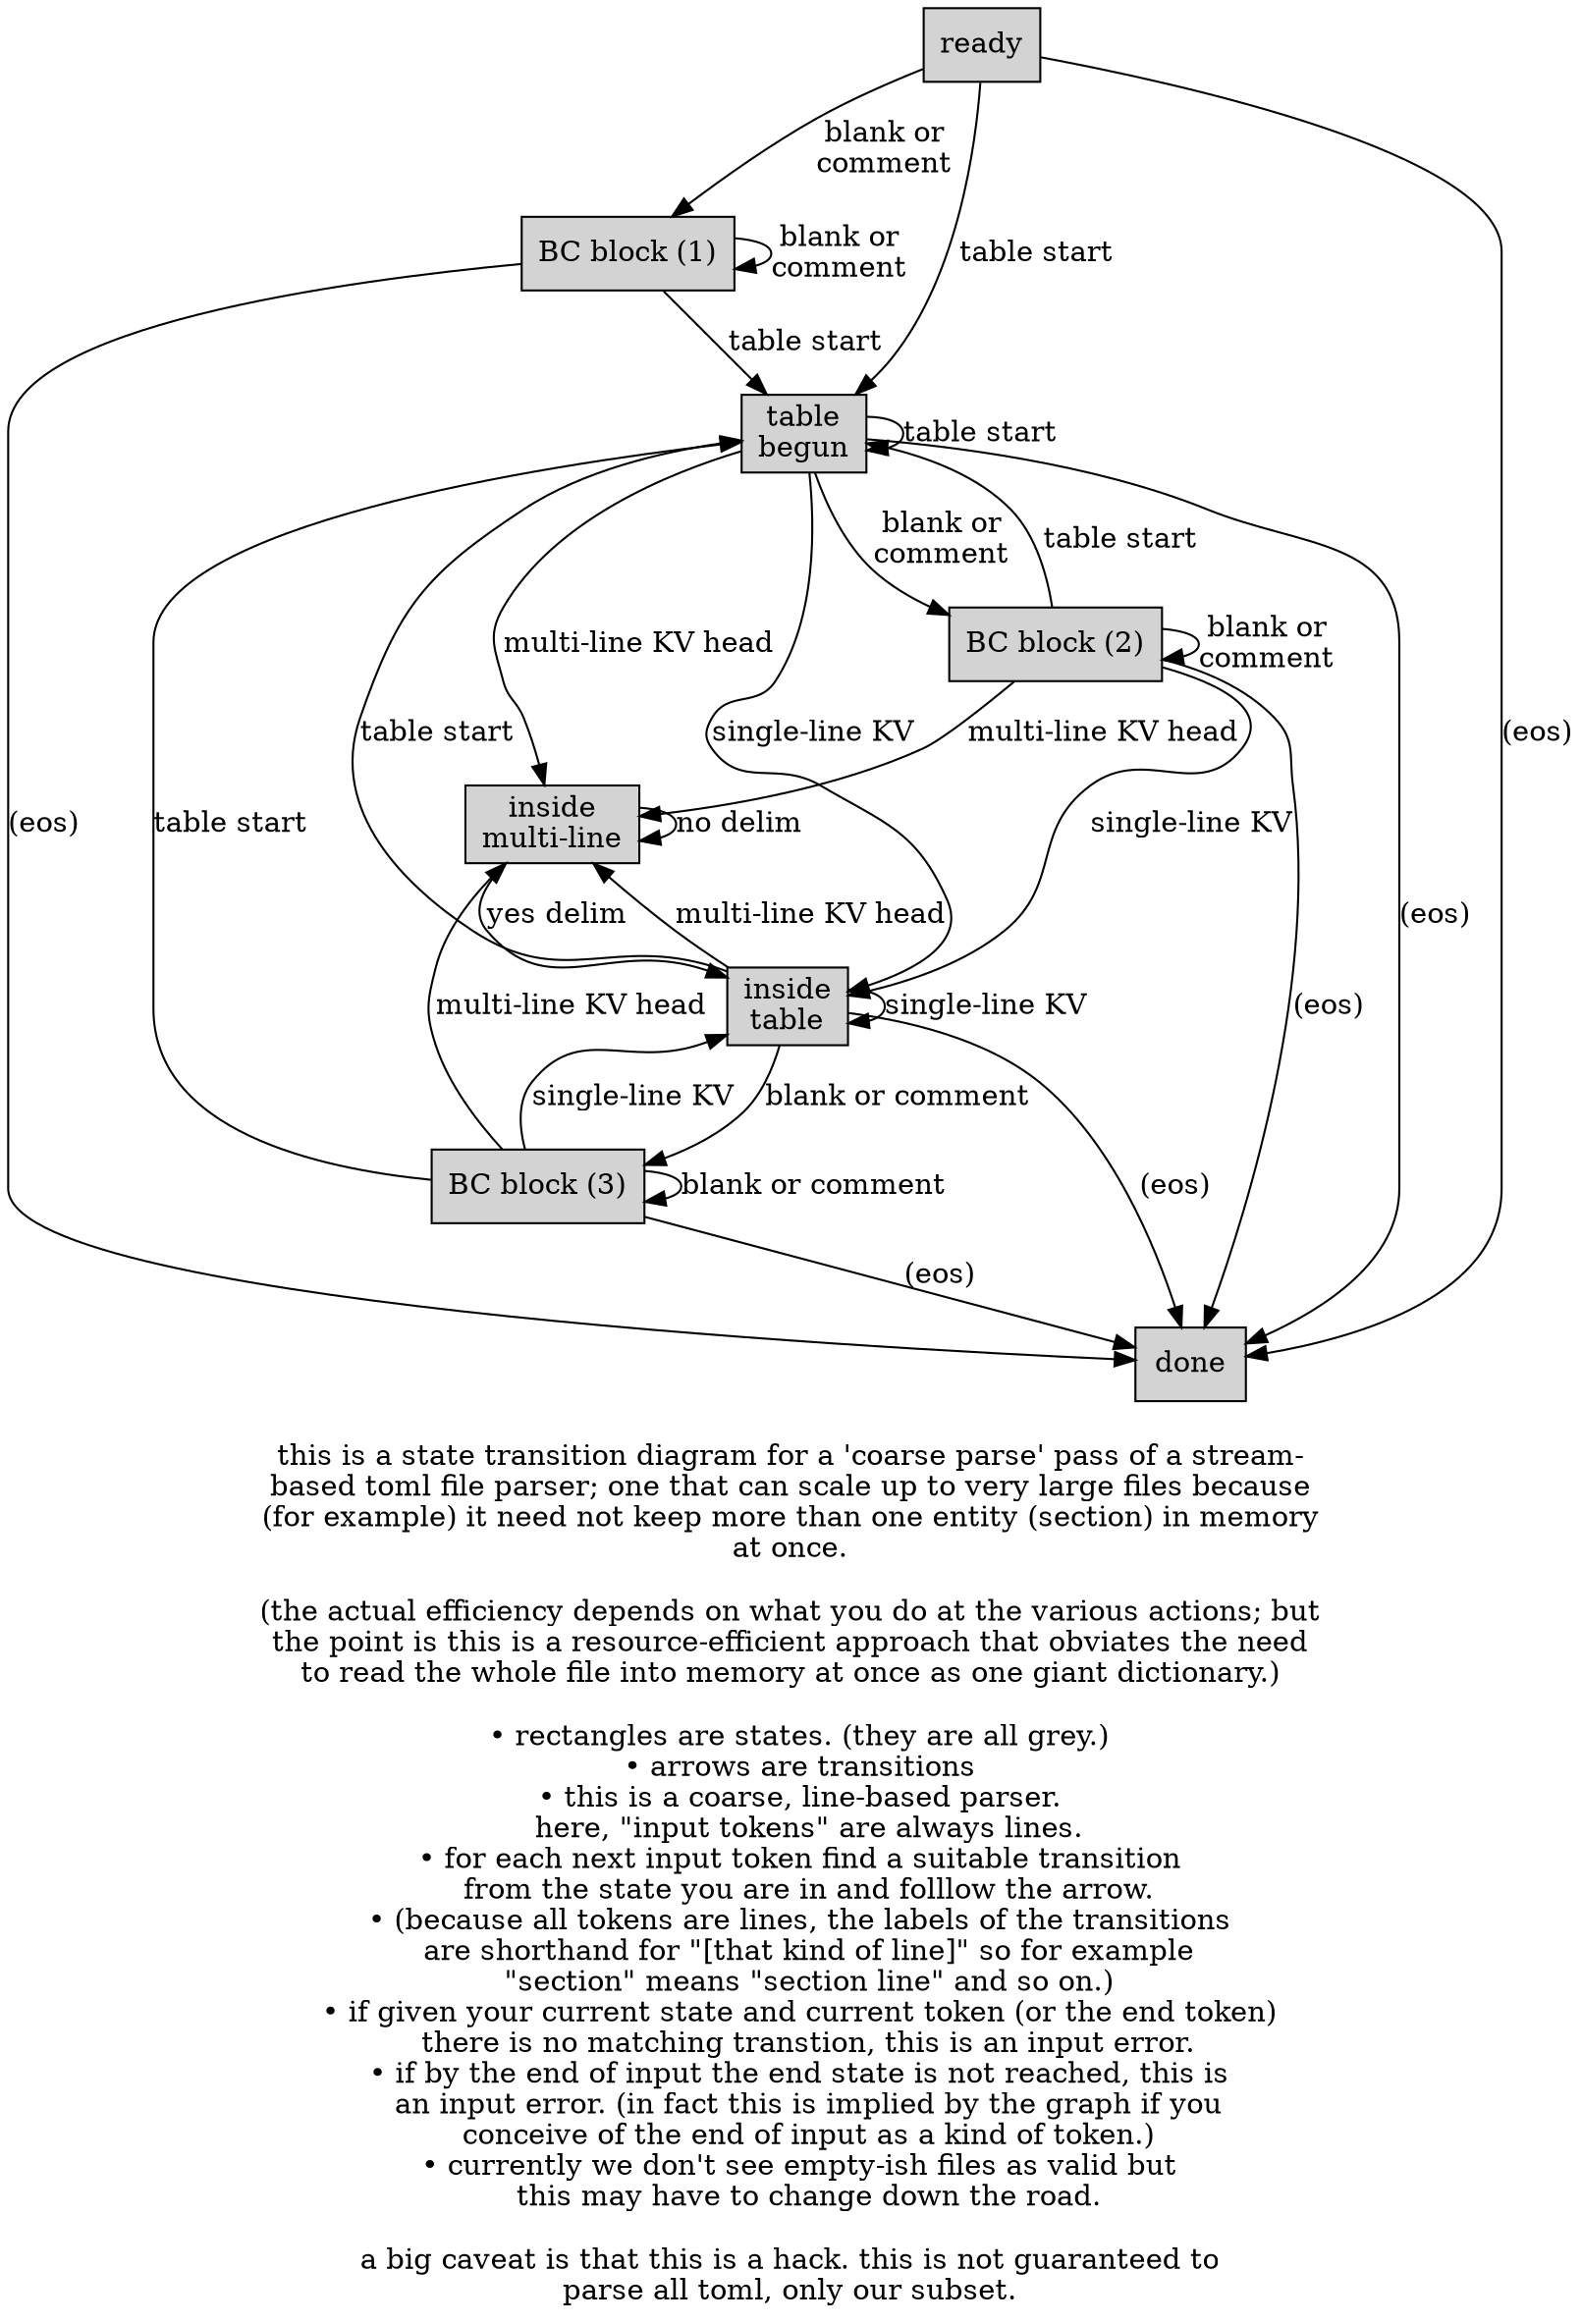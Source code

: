 digraph g {

node[shape=rect style=filled]

n000[label="ready"]
n000->n100[label="blank or\ncomment"]
n000->n400[label="table start"]
n000->n900[label="(eos)"]

n100[label="BC block (1)"]
n100->n100[label="blank or\ncomment"]
n100->n400[label="table start"]
n100->n900[label="(eos)"]

n400[label="table\nbegun"]
n400->n400[label="table start"]
n400->n450[label="blank or\ncomment"]
n400->n700[label="single-line KV"]
n400->n600[label="multi-line KV head"]
n400->n900[label="(eos)"]

n450[label="BC block (2)"]
n450->n400[label="table start"]
n450->n450[label="blank or\ncomment"]
n450->n600[label="multi-line KV head"]
n450->n700[label="single-line KV"]
n450->n900[label="(eos)"]

n600[label="inside\nmulti-line"]
n600->n600[label="no delim"]
n600->n700[label="yes delim"]

n700[label="inside\ntable"]
n700->n400[label="table start"]
n700->n600[label="multi-line KV head"]
n700->n700[label="single-line KV"]
n700->n750[label="blank or comment"]
n700->n900[label="(eos)"]

n750[label="BC block (3)"]
n750->n400[label="table start"]
n750->n600[label="multi-line KV head"]
n750->n700[label="single-line KV"]
n750->n750[label="blank or comment"]
n750->n900[label="(eos)"]

n900[label=done]

label="
this is a state transition diagram for a 'coarse parse' pass of a stream-
based toml file parser; one that can scale up to very large files because
(for example) it need not keep more than one entity (section) in memory
at once.

(the actual efficiency depends on what you do at the various actions; but
the point is this is a resource-efficient approach that obviates the need
to read the whole file into memory at once as one giant dictionary.)

  • rectangles are states. (they are all grey.)
  • arrows are transitions
  • this is a coarse, line-based parser.
    here, \"input tokens\" are always lines.
  • for each next input token find a suitable transition
    from the state you are in and folllow the arrow.
  • (because all tokens are lines, the labels of the transitions
    are shorthand for \"[that kind of line]\" so for example
    \"section\" means \"section line\" and so on.)
  • if given your current state and current token (or the end token)
    there is no matching transtion, this is an input error.
  • if by the end of input the end state is not reached, this is
    an input error. (in fact this is implied by the graph if you
    conceive of the end of input as a kind of token.)
  • currently we don't see empty-ish files as valid but
    this may have to change down the road.

a big caveat is that this is a hack. this is not guaranteed to
parse all toml, only our subset.
"

}
/*
#history-A.1: remove actions (ellipses) for clarity
#born.
*/

